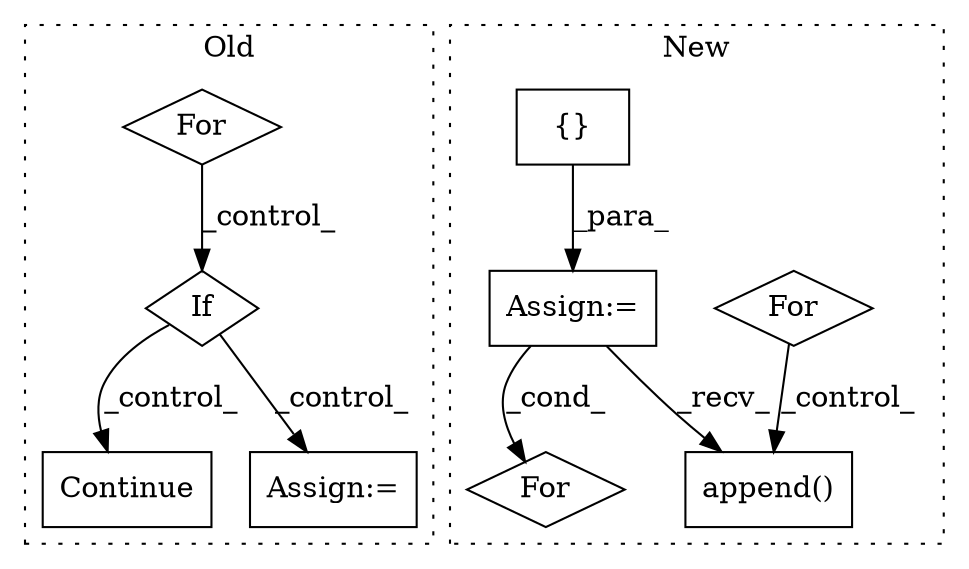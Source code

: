 digraph G {
subgraph cluster0 {
1 [label="Continue" a="43" s="8843" l="8" shape="box"];
3 [label="If" a="96" s="8622" l="3" shape="diamond"];
4 [label="For" a="107" s="8575,8596" l="4,26" shape="diamond"];
6 [label="Assign:=" a="68" s="8696" l="4" shape="box"];
label = "Old";
style="dotted";
}
subgraph cluster1 {
2 [label="append()" a="75" s="9835,9864" l="28,1" shape="box"];
5 [label="For" a="107" s="9703,9728" l="4,18" shape="diamond"];
7 [label="Assign:=" a="68" s="6373" l="3" shape="box"];
8 [label="{}" a="59" s="6376,6376" l="2,1" shape="box"];
9 [label="For" a="107" s="10042,10071" l="4,22" shape="diamond"];
label = "New";
style="dotted";
}
3 -> 1 [label="_control_"];
3 -> 6 [label="_control_"];
4 -> 3 [label="_control_"];
5 -> 2 [label="_control_"];
7 -> 9 [label="_cond_"];
7 -> 2 [label="_recv_"];
8 -> 7 [label="_para_"];
}